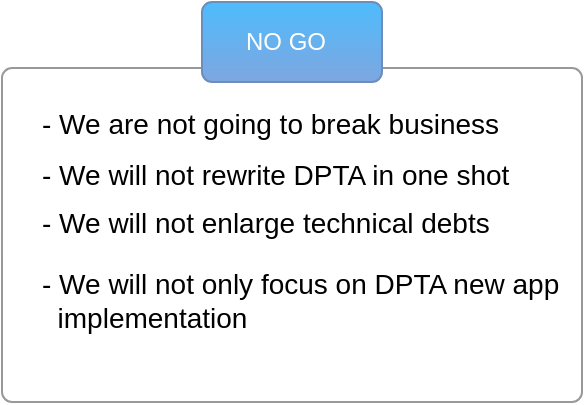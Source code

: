 <mxfile version="24.5.5" type="github">
  <diagram name="Page-1" id="m32Fnv55mtQtTgW1gott">
    <mxGraphModel dx="719" dy="398" grid="1" gridSize="10" guides="1" tooltips="1" connect="1" arrows="1" fold="1" page="1" pageScale="1" pageWidth="850" pageHeight="1100" math="0" shadow="0">
      <root>
        <mxCell id="0" />
        <mxCell id="1" parent="0" />
        <mxCell id="RUjL3g7LCfOquGMd1GLj-69" value="" style="html=1;shadow=0;dashed=0;shape=mxgraph.bootstrap.rrect;rSize=5;fillColor=#ffffff;strokeColor=#999999;" vertex="1" parent="1">
          <mxGeometry x="110" y="163" width="290" height="167" as="geometry" />
        </mxCell>
        <mxCell id="RUjL3g7LCfOquGMd1GLj-70" value="- We are not going to break business" style="fillColor=none;strokeColor=none;align=left;spacing=20;fontSize=14;" vertex="1" parent="RUjL3g7LCfOquGMd1GLj-69">
          <mxGeometry width="260" height="30" relative="1" as="geometry">
            <mxPoint y="12" as="offset" />
          </mxGeometry>
        </mxCell>
        <mxCell id="RUjL3g7LCfOquGMd1GLj-75" value="- We will not rewrite DPTA in one shot" style="fillColor=none;strokeColor=none;align=left;spacing=20;fontSize=14;" vertex="1" parent="RUjL3g7LCfOquGMd1GLj-69">
          <mxGeometry y="37.595" width="167.556" height="30" as="geometry" />
        </mxCell>
        <mxCell id="RUjL3g7LCfOquGMd1GLj-76" value="- We will not enlarge technical debts" style="fillColor=none;strokeColor=none;align=left;spacing=20;fontSize=14;" vertex="1" parent="RUjL3g7LCfOquGMd1GLj-69">
          <mxGeometry y="61.734" width="167.556" height="30" as="geometry" />
        </mxCell>
        <mxCell id="RUjL3g7LCfOquGMd1GLj-77" value="- We will not only focus on DPTA new app&#xa;  implementation " style="fillColor=none;strokeColor=none;align=left;spacing=20;fontSize=14;" vertex="1" parent="RUjL3g7LCfOquGMd1GLj-69">
          <mxGeometry y="85.283" width="180.444" height="60" as="geometry" />
        </mxCell>
        <mxCell id="RUjL3g7LCfOquGMd1GLj-67" value="&amp;nbsp; &amp;nbsp;NO GO" style="html=1;shadow=0;dashed=0;shape=mxgraph.bootstrap.rrect;rSize=5;strokeColor=#6c8ebf;strokeWidth=1;fillColor=#4EBCFC;whiteSpace=wrap;align=left;verticalAlign=middle;fontStyle=0;fontSize=12;spacingLeft=10;gradientColor=#7ea6e0;fontColor=#FFFFFF;" vertex="1" parent="1">
          <mxGeometry x="210" y="130" width="90" height="40" as="geometry" />
        </mxCell>
      </root>
    </mxGraphModel>
  </diagram>
</mxfile>
